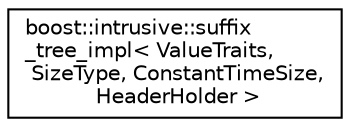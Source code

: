 digraph "Graphical Class Hierarchy"
{
  edge [fontname="Helvetica",fontsize="10",labelfontname="Helvetica",labelfontsize="10"];
  node [fontname="Helvetica",fontsize="10",shape=record];
  rankdir="LR";
  Node0 [label="boost::intrusive::suffix\l_tree_impl\< ValueTraits,\l SizeType, ConstantTimeSize,\l HeaderHolder \>",height=0.2,width=0.4,color="black", fillcolor="white", style="filled",URL="$classboost_1_1intrusive_1_1suffix__tree__impl.html"];
}
